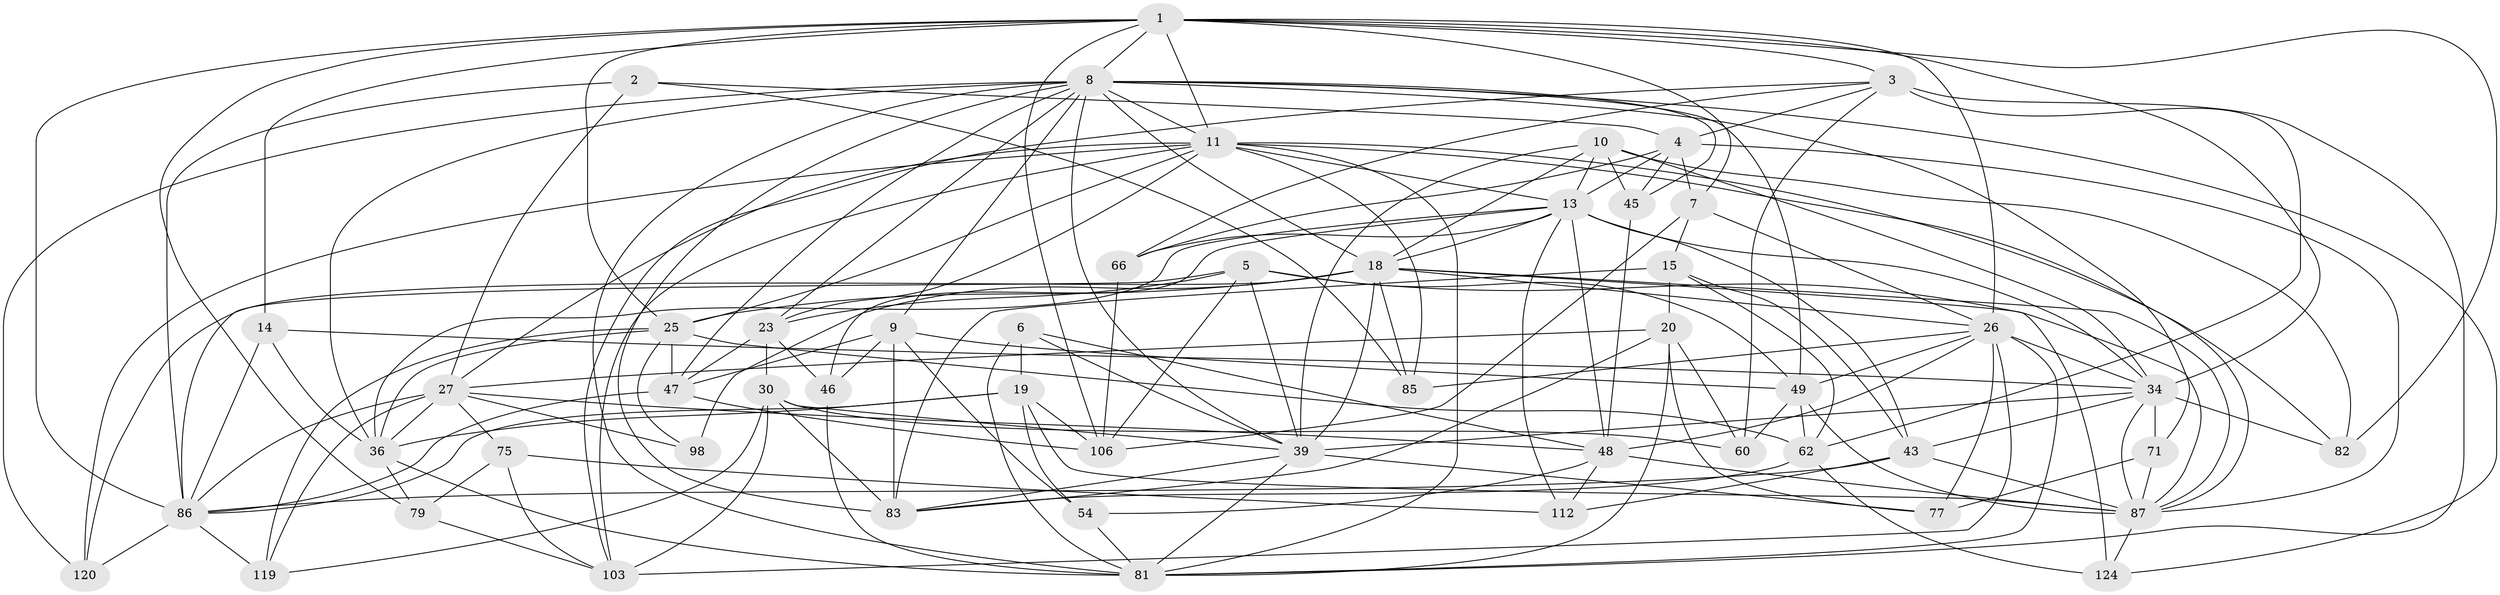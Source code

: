 // original degree distribution, {4: 1.0}
// Generated by graph-tools (version 1.1) at 2025/21/03/04/25 18:21:01]
// undirected, 52 vertices, 170 edges
graph export_dot {
graph [start="1"]
  node [color=gray90,style=filled];
  1 [super="+122+22+12"];
  2;
  3 [super="+114+51"];
  4 [super="+56+16"];
  5 [super="+44"];
  6;
  7 [super="+37"];
  8 [super="+73+33+32"];
  9 [super="+130"];
  10 [super="+64"];
  11 [super="+24"];
  13 [super="+17+21+61"];
  14;
  15 [super="+52"];
  18 [super="+65+42"];
  19 [super="+117"];
  20 [super="+68"];
  23 [super="+29"];
  25 [super="+94+41"];
  26 [super="+72+110"];
  27 [super="+31+76+97"];
  30 [super="+90"];
  34 [super="+67+35+50"];
  36 [super="+100+84"];
  39 [super="+69"];
  43 [super="+63"];
  45;
  46;
  47 [super="+70"];
  48 [super="+58+123"];
  49 [super="+104+92"];
  54;
  60;
  62 [super="+96"];
  66;
  71;
  75;
  77;
  79;
  81 [super="+89+91"];
  82;
  83 [super="+93"];
  85;
  86 [super="+121+99+127"];
  87 [super="+111+88"];
  98;
  103 [super="+105"];
  106 [super="+107"];
  112;
  119;
  120;
  124;
  1 -- 106;
  1 -- 82;
  1 -- 3;
  1 -- 14;
  1 -- 7;
  1 -- 86;
  1 -- 34;
  1 -- 8;
  1 -- 26;
  1 -- 11;
  1 -- 79;
  1 -- 25;
  2 -- 4;
  2 -- 85;
  2 -- 86;
  2 -- 27;
  3 -- 66;
  3 -- 60;
  3 -- 103;
  3 -- 62;
  3 -- 4 [weight=2];
  3 -- 81;
  4 -- 7 [weight=2];
  4 -- 13;
  4 -- 66;
  4 -- 87 [weight=2];
  4 -- 45;
  5 -- 106;
  5 -- 86;
  5 -- 49;
  5 -- 87;
  5 -- 23;
  5 -- 39;
  6 -- 19;
  6 -- 81;
  6 -- 48;
  6 -- 39;
  7 -- 15;
  7 -- 106;
  7 -- 26;
  8 -- 9;
  8 -- 11;
  8 -- 81;
  8 -- 49 [weight=2];
  8 -- 36;
  8 -- 124;
  8 -- 47;
  8 -- 71;
  8 -- 39;
  8 -- 45;
  8 -- 18;
  8 -- 83;
  8 -- 23;
  8 -- 120;
  9 -- 47;
  9 -- 54;
  9 -- 46;
  9 -- 49;
  9 -- 83;
  10 -- 45;
  10 -- 82;
  10 -- 34 [weight=2];
  10 -- 18;
  10 -- 13 [weight=2];
  10 -- 39;
  11 -- 81;
  11 -- 103;
  11 -- 13;
  11 -- 82;
  11 -- 85;
  11 -- 23;
  11 -- 27;
  11 -- 120;
  11 -- 25;
  11 -- 87;
  13 -- 66;
  13 -- 36;
  13 -- 48;
  13 -- 43;
  13 -- 112;
  13 -- 34;
  13 -- 18;
  13 -- 46;
  14 -- 86;
  14 -- 34;
  14 -- 36;
  15 -- 83 [weight=2];
  15 -- 20;
  15 -- 62;
  15 -- 43;
  18 -- 85;
  18 -- 25;
  18 -- 124;
  18 -- 98;
  18 -- 39 [weight=2];
  18 -- 120;
  18 -- 26;
  18 -- 87;
  19 -- 106;
  19 -- 54;
  19 -- 87;
  19 -- 86;
  19 -- 36;
  20 -- 60;
  20 -- 81;
  20 -- 77;
  20 -- 27;
  20 -- 83;
  23 -- 47;
  23 -- 46;
  23 -- 30;
  25 -- 98;
  25 -- 62;
  25 -- 36;
  25 -- 119;
  25 -- 47;
  26 -- 49;
  26 -- 77;
  26 -- 48;
  26 -- 81;
  26 -- 34;
  26 -- 103;
  26 -- 85;
  27 -- 48;
  27 -- 36;
  27 -- 98 [weight=2];
  27 -- 86;
  27 -- 75;
  27 -- 119;
  30 -- 60;
  30 -- 119;
  30 -- 83;
  30 -- 103;
  30 -- 39;
  34 -- 43;
  34 -- 87;
  34 -- 82;
  34 -- 71;
  34 -- 39 [weight=2];
  36 -- 79;
  36 -- 81;
  39 -- 77;
  39 -- 81;
  39 -- 83;
  43 -- 112;
  43 -- 87;
  43 -- 86;
  45 -- 48;
  46 -- 81;
  47 -- 86;
  47 -- 106;
  48 -- 112;
  48 -- 54;
  48 -- 87;
  49 -- 60;
  49 -- 62;
  49 -- 87;
  54 -- 81;
  62 -- 83;
  62 -- 124;
  66 -- 106;
  71 -- 77;
  71 -- 87;
  75 -- 112;
  75 -- 79;
  75 -- 103;
  79 -- 103;
  86 -- 119;
  86 -- 120;
  87 -- 124;
}
